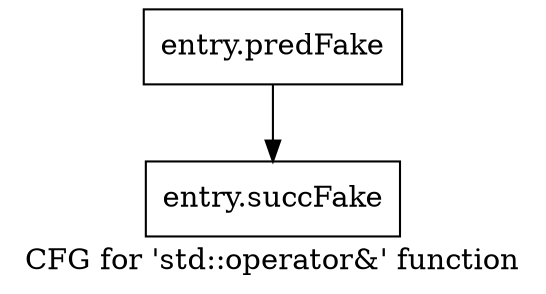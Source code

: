 digraph "CFG for 'std::operator&' function" {
	label="CFG for 'std::operator&' function";

	Node0x57df5f0 [shape=record,filename="",linenumber="",label="{entry.predFake}"];
	Node0x57df5f0 -> Node0x54d2a70[ callList="" memoryops="" filename="/home/omerfaruk/tools/Xilinx/Vitis_HLS/2023.2/tps/lnx64/gcc-8.3.0/lib/gcc/x86_64-pc-linux-gnu/8.3.0/../../../../include/c++/8.3.0/bits/ios_base.h" execusionnum="9"];
	Node0x54d2a70 [shape=record,filename="/home/omerfaruk/tools/Xilinx/Vitis_HLS/2023.2/tps/lnx64/gcc-8.3.0/lib/gcc/x86_64-pc-linux-gnu/8.3.0/../../../../include/c++/8.3.0/bits/ios_base.h",linenumber="84",label="{entry.succFake}"];
}
